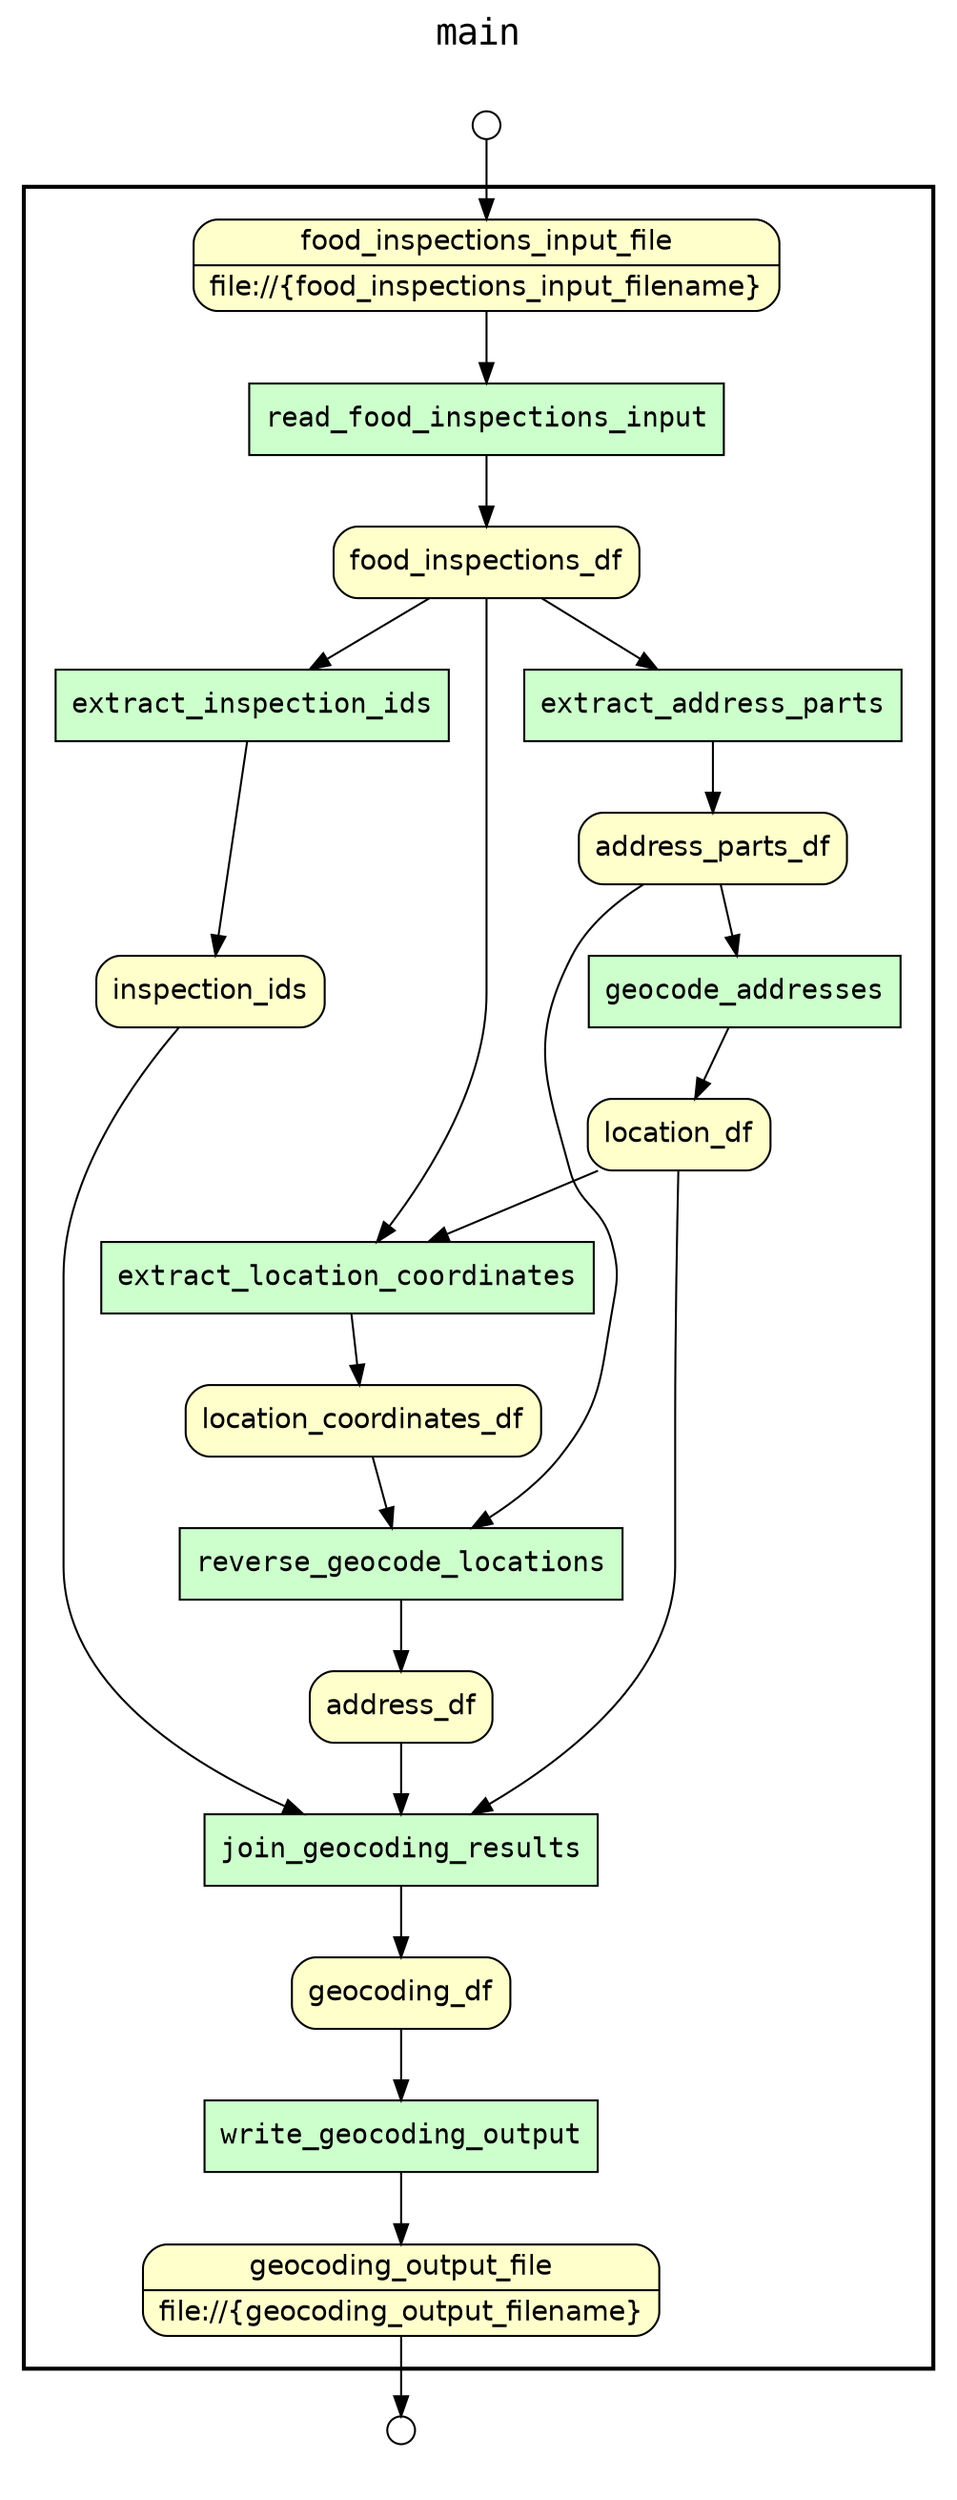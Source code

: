 digraph Workflow {
rankdir=TB
fontname=Courier; fontsize=18; labelloc=t
label=main
subgraph cluster_workflow_box_outer { label=""; color=black; penwidth=2
subgraph cluster_workflow_box_inner { label=""; color=white
node[shape=box style=filled fillcolor="#CCFFCC" peripheries=1 fontname=Courier]
read_food_inspections_input
extract_inspection_ids
extract_address_parts
geocode_addresses
extract_location_coordinates
reverse_geocode_locations
join_geocoding_results
write_geocoding_output
node[shape=box style="rounded,filled" fillcolor="#FFFFCC" peripheries=1 fontname=Helvetica]
geocoding_output_file [shape=record rankdir=LR label="{<f0> geocoding_output_file |<f1> file\://\{geocoding_output_filename\}}"];
food_inspections_input_file [shape=record rankdir=LR label="{<f0> food_inspections_input_file |<f1> file\://\{food_inspections_input_filename\}}"];
food_inspections_df
address_parts_df
location_df
location_coordinates_df
inspection_ids
address_df
geocoding_df
node[shape=box style="rounded,filled" fillcolor="#FCFCFC" peripheries=1 fontname=Helvetica]
read_food_inspections_input -> food_inspections_df
food_inspections_input_file -> read_food_inspections_input
extract_inspection_ids -> inspection_ids
food_inspections_df -> extract_inspection_ids
extract_address_parts -> address_parts_df
food_inspections_df -> extract_address_parts
geocode_addresses -> location_df
address_parts_df -> geocode_addresses
extract_location_coordinates -> location_coordinates_df
food_inspections_df -> extract_location_coordinates
location_df -> extract_location_coordinates
reverse_geocode_locations -> address_df
location_coordinates_df -> reverse_geocode_locations
address_parts_df -> reverse_geocode_locations
join_geocoding_results -> geocoding_df
inspection_ids -> join_geocoding_results
address_df -> join_geocoding_results
location_df -> join_geocoding_results
write_geocoding_output -> geocoding_output_file
geocoding_df -> write_geocoding_output
}}
subgraph cluster_input_ports_group_outer { label=""; color=white
subgraph cluster_input_ports_group_inner { label=""; color=white
node[shape=circle style="rounded,filled" fillcolor="#FFFFFF" peripheries=1 fontname=Helvetica width=0.2]
food_inspections_input_file_input_port [label=""]
}}
subgraph cluster_output_ports_group_outer { label=""; color=white
subgraph cluster_output_ports_group_inner { label=""; color=white
node[shape=circle style="rounded,filled" fillcolor="#FFFFFF" peripheries=1 fontname=Helvetica width=0.2]
geocoding_output_file_output_port [label=""]
}}
food_inspections_input_file_input_port -> food_inspections_input_file
geocoding_output_file -> geocoding_output_file_output_port
}
